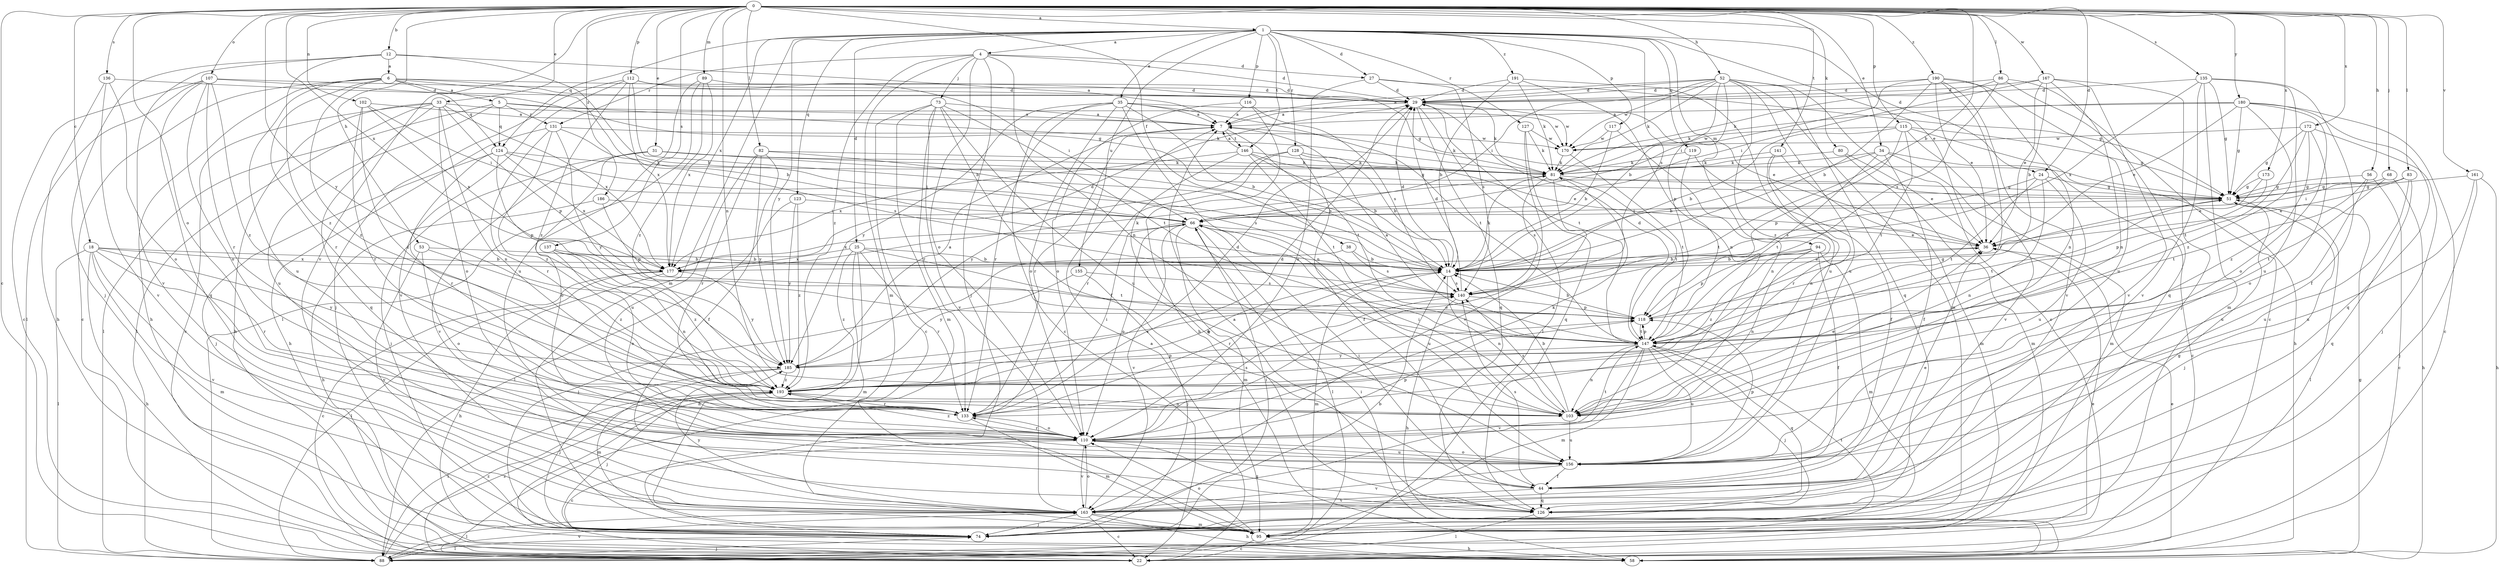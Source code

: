 strict digraph  {
0;
1;
4;
5;
6;
7;
12;
14;
18;
22;
24;
25;
27;
29;
31;
33;
34;
35;
36;
38;
44;
51;
52;
53;
56;
58;
66;
68;
73;
74;
80;
81;
82;
83;
86;
88;
89;
94;
95;
102;
103;
107;
110;
112;
115;
116;
117;
118;
119;
123;
124;
126;
127;
128;
131;
133;
135;
136;
137;
140;
141;
146;
147;
155;
156;
161;
163;
167;
170;
172;
173;
177;
180;
185;
186;
190;
191;
193;
0 -> 1  [label=a];
0 -> 12  [label=b];
0 -> 14  [label=b];
0 -> 18  [label=c];
0 -> 22  [label=c];
0 -> 24  [label=d];
0 -> 31  [label=e];
0 -> 33  [label=e];
0 -> 34  [label=e];
0 -> 38  [label=f];
0 -> 52  [label=h];
0 -> 53  [label=h];
0 -> 56  [label=h];
0 -> 68  [label=j];
0 -> 80  [label=k];
0 -> 82  [label=l];
0 -> 83  [label=l];
0 -> 86  [label=l];
0 -> 89  [label=m];
0 -> 102  [label=n];
0 -> 103  [label=n];
0 -> 107  [label=o];
0 -> 110  [label=o];
0 -> 112  [label=p];
0 -> 115  [label=p];
0 -> 135  [label=s];
0 -> 136  [label=s];
0 -> 137  [label=s];
0 -> 141  [label=t];
0 -> 161  [label=v];
0 -> 163  [label=v];
0 -> 167  [label=w];
0 -> 172  [label=x];
0 -> 173  [label=x];
0 -> 177  [label=x];
0 -> 180  [label=y];
0 -> 185  [label=y];
0 -> 186  [label=z];
0 -> 190  [label=z];
1 -> 4  [label=a];
1 -> 24  [label=d];
1 -> 25  [label=d];
1 -> 27  [label=d];
1 -> 35  [label=e];
1 -> 36  [label=e];
1 -> 94  [label=m];
1 -> 95  [label=m];
1 -> 116  [label=p];
1 -> 117  [label=p];
1 -> 119  [label=q];
1 -> 123  [label=q];
1 -> 124  [label=q];
1 -> 127  [label=r];
1 -> 128  [label=r];
1 -> 140  [label=s];
1 -> 146  [label=t];
1 -> 155  [label=u];
1 -> 177  [label=x];
1 -> 185  [label=y];
1 -> 191  [label=z];
4 -> 27  [label=d];
4 -> 29  [label=d];
4 -> 73  [label=j];
4 -> 74  [label=j];
4 -> 95  [label=m];
4 -> 103  [label=n];
4 -> 110  [label=o];
4 -> 131  [label=r];
4 -> 193  [label=z];
5 -> 81  [label=k];
5 -> 88  [label=l];
5 -> 124  [label=q];
5 -> 131  [label=r];
5 -> 156  [label=u];
5 -> 170  [label=w];
6 -> 5  [label=a];
6 -> 14  [label=b];
6 -> 22  [label=c];
6 -> 29  [label=d];
6 -> 51  [label=g];
6 -> 58  [label=h];
6 -> 124  [label=q];
6 -> 133  [label=r];
6 -> 156  [label=u];
6 -> 193  [label=z];
7 -> 81  [label=k];
7 -> 133  [label=r];
7 -> 146  [label=t];
7 -> 147  [label=t];
12 -> 6  [label=a];
12 -> 7  [label=a];
12 -> 14  [label=b];
12 -> 74  [label=j];
12 -> 163  [label=v];
12 -> 193  [label=z];
14 -> 29  [label=d];
14 -> 36  [label=e];
14 -> 81  [label=k];
14 -> 95  [label=m];
14 -> 103  [label=n];
14 -> 133  [label=r];
14 -> 140  [label=s];
18 -> 14  [label=b];
18 -> 58  [label=h];
18 -> 88  [label=l];
18 -> 95  [label=m];
18 -> 133  [label=r];
18 -> 163  [label=v];
18 -> 177  [label=x];
18 -> 185  [label=y];
22 -> 7  [label=a];
22 -> 193  [label=z];
24 -> 51  [label=g];
24 -> 103  [label=n];
24 -> 140  [label=s];
24 -> 147  [label=t];
24 -> 156  [label=u];
25 -> 14  [label=b];
25 -> 58  [label=h];
25 -> 95  [label=m];
25 -> 133  [label=r];
25 -> 147  [label=t];
25 -> 177  [label=x];
25 -> 193  [label=z];
27 -> 29  [label=d];
27 -> 51  [label=g];
27 -> 110  [label=o];
27 -> 140  [label=s];
29 -> 7  [label=a];
29 -> 81  [label=k];
29 -> 88  [label=l];
29 -> 126  [label=q];
29 -> 147  [label=t];
29 -> 170  [label=w];
31 -> 14  [label=b];
31 -> 51  [label=g];
31 -> 74  [label=j];
31 -> 81  [label=k];
31 -> 110  [label=o];
31 -> 163  [label=v];
33 -> 7  [label=a];
33 -> 22  [label=c];
33 -> 58  [label=h];
33 -> 88  [label=l];
33 -> 103  [label=n];
33 -> 110  [label=o];
33 -> 118  [label=p];
33 -> 126  [label=q];
33 -> 177  [label=x];
34 -> 14  [label=b];
34 -> 22  [label=c];
34 -> 44  [label=f];
34 -> 81  [label=k];
34 -> 95  [label=m];
34 -> 147  [label=t];
35 -> 7  [label=a];
35 -> 14  [label=b];
35 -> 22  [label=c];
35 -> 36  [label=e];
35 -> 103  [label=n];
35 -> 110  [label=o];
35 -> 133  [label=r];
35 -> 147  [label=t];
35 -> 185  [label=y];
36 -> 14  [label=b];
38 -> 14  [label=b];
38 -> 74  [label=j];
38 -> 140  [label=s];
44 -> 36  [label=e];
44 -> 66  [label=i];
44 -> 126  [label=q];
44 -> 140  [label=s];
44 -> 163  [label=v];
51 -> 66  [label=i];
51 -> 74  [label=j];
51 -> 88  [label=l];
51 -> 147  [label=t];
52 -> 7  [label=a];
52 -> 14  [label=b];
52 -> 22  [label=c];
52 -> 29  [label=d];
52 -> 66  [label=i];
52 -> 81  [label=k];
52 -> 95  [label=m];
52 -> 118  [label=p];
52 -> 126  [label=q];
52 -> 156  [label=u];
52 -> 170  [label=w];
52 -> 193  [label=z];
53 -> 14  [label=b];
53 -> 110  [label=o];
53 -> 163  [label=v];
53 -> 193  [label=z];
56 -> 22  [label=c];
56 -> 51  [label=g];
56 -> 147  [label=t];
56 -> 156  [label=u];
58 -> 36  [label=e];
58 -> 51  [label=g];
58 -> 66  [label=i];
66 -> 36  [label=e];
66 -> 88  [label=l];
66 -> 95  [label=m];
66 -> 110  [label=o];
66 -> 156  [label=u];
66 -> 163  [label=v];
66 -> 177  [label=x];
68 -> 51  [label=g];
68 -> 58  [label=h];
68 -> 147  [label=t];
73 -> 7  [label=a];
73 -> 22  [label=c];
73 -> 44  [label=f];
73 -> 95  [label=m];
73 -> 133  [label=r];
73 -> 147  [label=t];
73 -> 156  [label=u];
73 -> 163  [label=v];
74 -> 14  [label=b];
74 -> 66  [label=i];
74 -> 88  [label=l];
74 -> 147  [label=t];
80 -> 36  [label=e];
80 -> 81  [label=k];
80 -> 95  [label=m];
81 -> 51  [label=g];
81 -> 110  [label=o];
81 -> 140  [label=s];
81 -> 147  [label=t];
82 -> 44  [label=f];
82 -> 81  [label=k];
82 -> 133  [label=r];
82 -> 140  [label=s];
82 -> 156  [label=u];
82 -> 185  [label=y];
83 -> 36  [label=e];
83 -> 51  [label=g];
83 -> 66  [label=i];
83 -> 126  [label=q];
83 -> 156  [label=u];
86 -> 22  [label=c];
86 -> 29  [label=d];
86 -> 81  [label=k];
86 -> 126  [label=q];
86 -> 140  [label=s];
88 -> 36  [label=e];
88 -> 74  [label=j];
88 -> 163  [label=v];
88 -> 193  [label=z];
89 -> 29  [label=d];
89 -> 88  [label=l];
89 -> 156  [label=u];
89 -> 177  [label=x];
89 -> 193  [label=z];
94 -> 14  [label=b];
94 -> 44  [label=f];
94 -> 95  [label=m];
94 -> 103  [label=n];
94 -> 118  [label=p];
94 -> 193  [label=z];
95 -> 22  [label=c];
95 -> 58  [label=h];
95 -> 110  [label=o];
102 -> 7  [label=a];
102 -> 66  [label=i];
102 -> 133  [label=r];
102 -> 177  [label=x];
102 -> 193  [label=z];
103 -> 14  [label=b];
103 -> 36  [label=e];
103 -> 66  [label=i];
103 -> 140  [label=s];
103 -> 156  [label=u];
107 -> 22  [label=c];
107 -> 29  [label=d];
107 -> 51  [label=g];
107 -> 88  [label=l];
107 -> 110  [label=o];
107 -> 126  [label=q];
107 -> 133  [label=r];
107 -> 193  [label=z];
110 -> 22  [label=c];
110 -> 81  [label=k];
110 -> 118  [label=p];
110 -> 126  [label=q];
110 -> 133  [label=r];
110 -> 140  [label=s];
110 -> 147  [label=t];
110 -> 156  [label=u];
110 -> 163  [label=v];
110 -> 193  [label=z];
112 -> 14  [label=b];
112 -> 29  [label=d];
112 -> 66  [label=i];
112 -> 74  [label=j];
112 -> 163  [label=v];
112 -> 177  [label=x];
112 -> 193  [label=z];
115 -> 14  [label=b];
115 -> 51  [label=g];
115 -> 58  [label=h];
115 -> 118  [label=p];
115 -> 147  [label=t];
115 -> 163  [label=v];
115 -> 170  [label=w];
116 -> 7  [label=a];
116 -> 58  [label=h];
116 -> 110  [label=o];
116 -> 140  [label=s];
117 -> 14  [label=b];
117 -> 103  [label=n];
117 -> 170  [label=w];
118 -> 14  [label=b];
118 -> 51  [label=g];
118 -> 147  [label=t];
119 -> 44  [label=f];
119 -> 81  [label=k];
119 -> 147  [label=t];
123 -> 66  [label=i];
123 -> 88  [label=l];
123 -> 185  [label=y];
123 -> 193  [label=z];
124 -> 66  [label=i];
124 -> 74  [label=j];
124 -> 81  [label=k];
124 -> 118  [label=p];
124 -> 133  [label=r];
124 -> 177  [label=x];
126 -> 7  [label=a];
126 -> 51  [label=g];
126 -> 88  [label=l];
127 -> 81  [label=k];
127 -> 126  [label=q];
127 -> 163  [label=v];
127 -> 170  [label=w];
128 -> 14  [label=b];
128 -> 44  [label=f];
128 -> 81  [label=k];
128 -> 133  [label=r];
128 -> 185  [label=y];
131 -> 58  [label=h];
131 -> 133  [label=r];
131 -> 140  [label=s];
131 -> 170  [label=w];
131 -> 185  [label=y];
131 -> 193  [label=z];
133 -> 29  [label=d];
133 -> 66  [label=i];
133 -> 95  [label=m];
133 -> 110  [label=o];
135 -> 29  [label=d];
135 -> 44  [label=f];
135 -> 51  [label=g];
135 -> 95  [label=m];
135 -> 156  [label=u];
135 -> 163  [label=v];
135 -> 177  [label=x];
136 -> 29  [label=d];
136 -> 58  [label=h];
136 -> 110  [label=o];
136 -> 163  [label=v];
137 -> 14  [label=b];
137 -> 103  [label=n];
137 -> 110  [label=o];
137 -> 193  [label=z];
140 -> 29  [label=d];
140 -> 58  [label=h];
140 -> 118  [label=p];
141 -> 81  [label=k];
141 -> 95  [label=m];
141 -> 103  [label=n];
141 -> 133  [label=r];
146 -> 7  [label=a];
146 -> 14  [label=b];
146 -> 36  [label=e];
146 -> 81  [label=k];
146 -> 126  [label=q];
146 -> 147  [label=t];
146 -> 177  [label=x];
147 -> 7  [label=a];
147 -> 29  [label=d];
147 -> 74  [label=j];
147 -> 95  [label=m];
147 -> 103  [label=n];
147 -> 118  [label=p];
147 -> 126  [label=q];
147 -> 156  [label=u];
147 -> 163  [label=v];
147 -> 185  [label=y];
155 -> 74  [label=j];
155 -> 140  [label=s];
155 -> 185  [label=y];
156 -> 44  [label=f];
156 -> 110  [label=o];
156 -> 118  [label=p];
156 -> 163  [label=v];
161 -> 51  [label=g];
161 -> 58  [label=h];
161 -> 74  [label=j];
161 -> 156  [label=u];
163 -> 22  [label=c];
163 -> 58  [label=h];
163 -> 74  [label=j];
163 -> 88  [label=l];
163 -> 95  [label=m];
163 -> 110  [label=o];
163 -> 185  [label=y];
167 -> 14  [label=b];
167 -> 29  [label=d];
167 -> 36  [label=e];
167 -> 66  [label=i];
167 -> 74  [label=j];
167 -> 103  [label=n];
167 -> 163  [label=v];
170 -> 81  [label=k];
170 -> 147  [label=t];
172 -> 51  [label=g];
172 -> 74  [label=j];
172 -> 110  [label=o];
172 -> 147  [label=t];
172 -> 170  [label=w];
172 -> 193  [label=z];
173 -> 36  [label=e];
173 -> 51  [label=g];
173 -> 118  [label=p];
177 -> 22  [label=c];
177 -> 29  [label=d];
177 -> 58  [label=h];
177 -> 81  [label=k];
177 -> 88  [label=l];
177 -> 185  [label=y];
180 -> 7  [label=a];
180 -> 22  [label=c];
180 -> 36  [label=e];
180 -> 51  [label=g];
180 -> 81  [label=k];
180 -> 110  [label=o];
180 -> 126  [label=q];
180 -> 193  [label=z];
185 -> 7  [label=a];
185 -> 74  [label=j];
185 -> 95  [label=m];
185 -> 140  [label=s];
185 -> 193  [label=z];
186 -> 58  [label=h];
186 -> 66  [label=i];
186 -> 118  [label=p];
190 -> 14  [label=b];
190 -> 29  [label=d];
190 -> 36  [label=e];
190 -> 66  [label=i];
190 -> 103  [label=n];
190 -> 133  [label=r];
190 -> 156  [label=u];
190 -> 163  [label=v];
191 -> 14  [label=b];
191 -> 29  [label=d];
191 -> 81  [label=k];
191 -> 103  [label=n];
191 -> 156  [label=u];
193 -> 14  [label=b];
193 -> 29  [label=d];
193 -> 74  [label=j];
193 -> 88  [label=l];
193 -> 103  [label=n];
193 -> 118  [label=p];
193 -> 133  [label=r];
}
